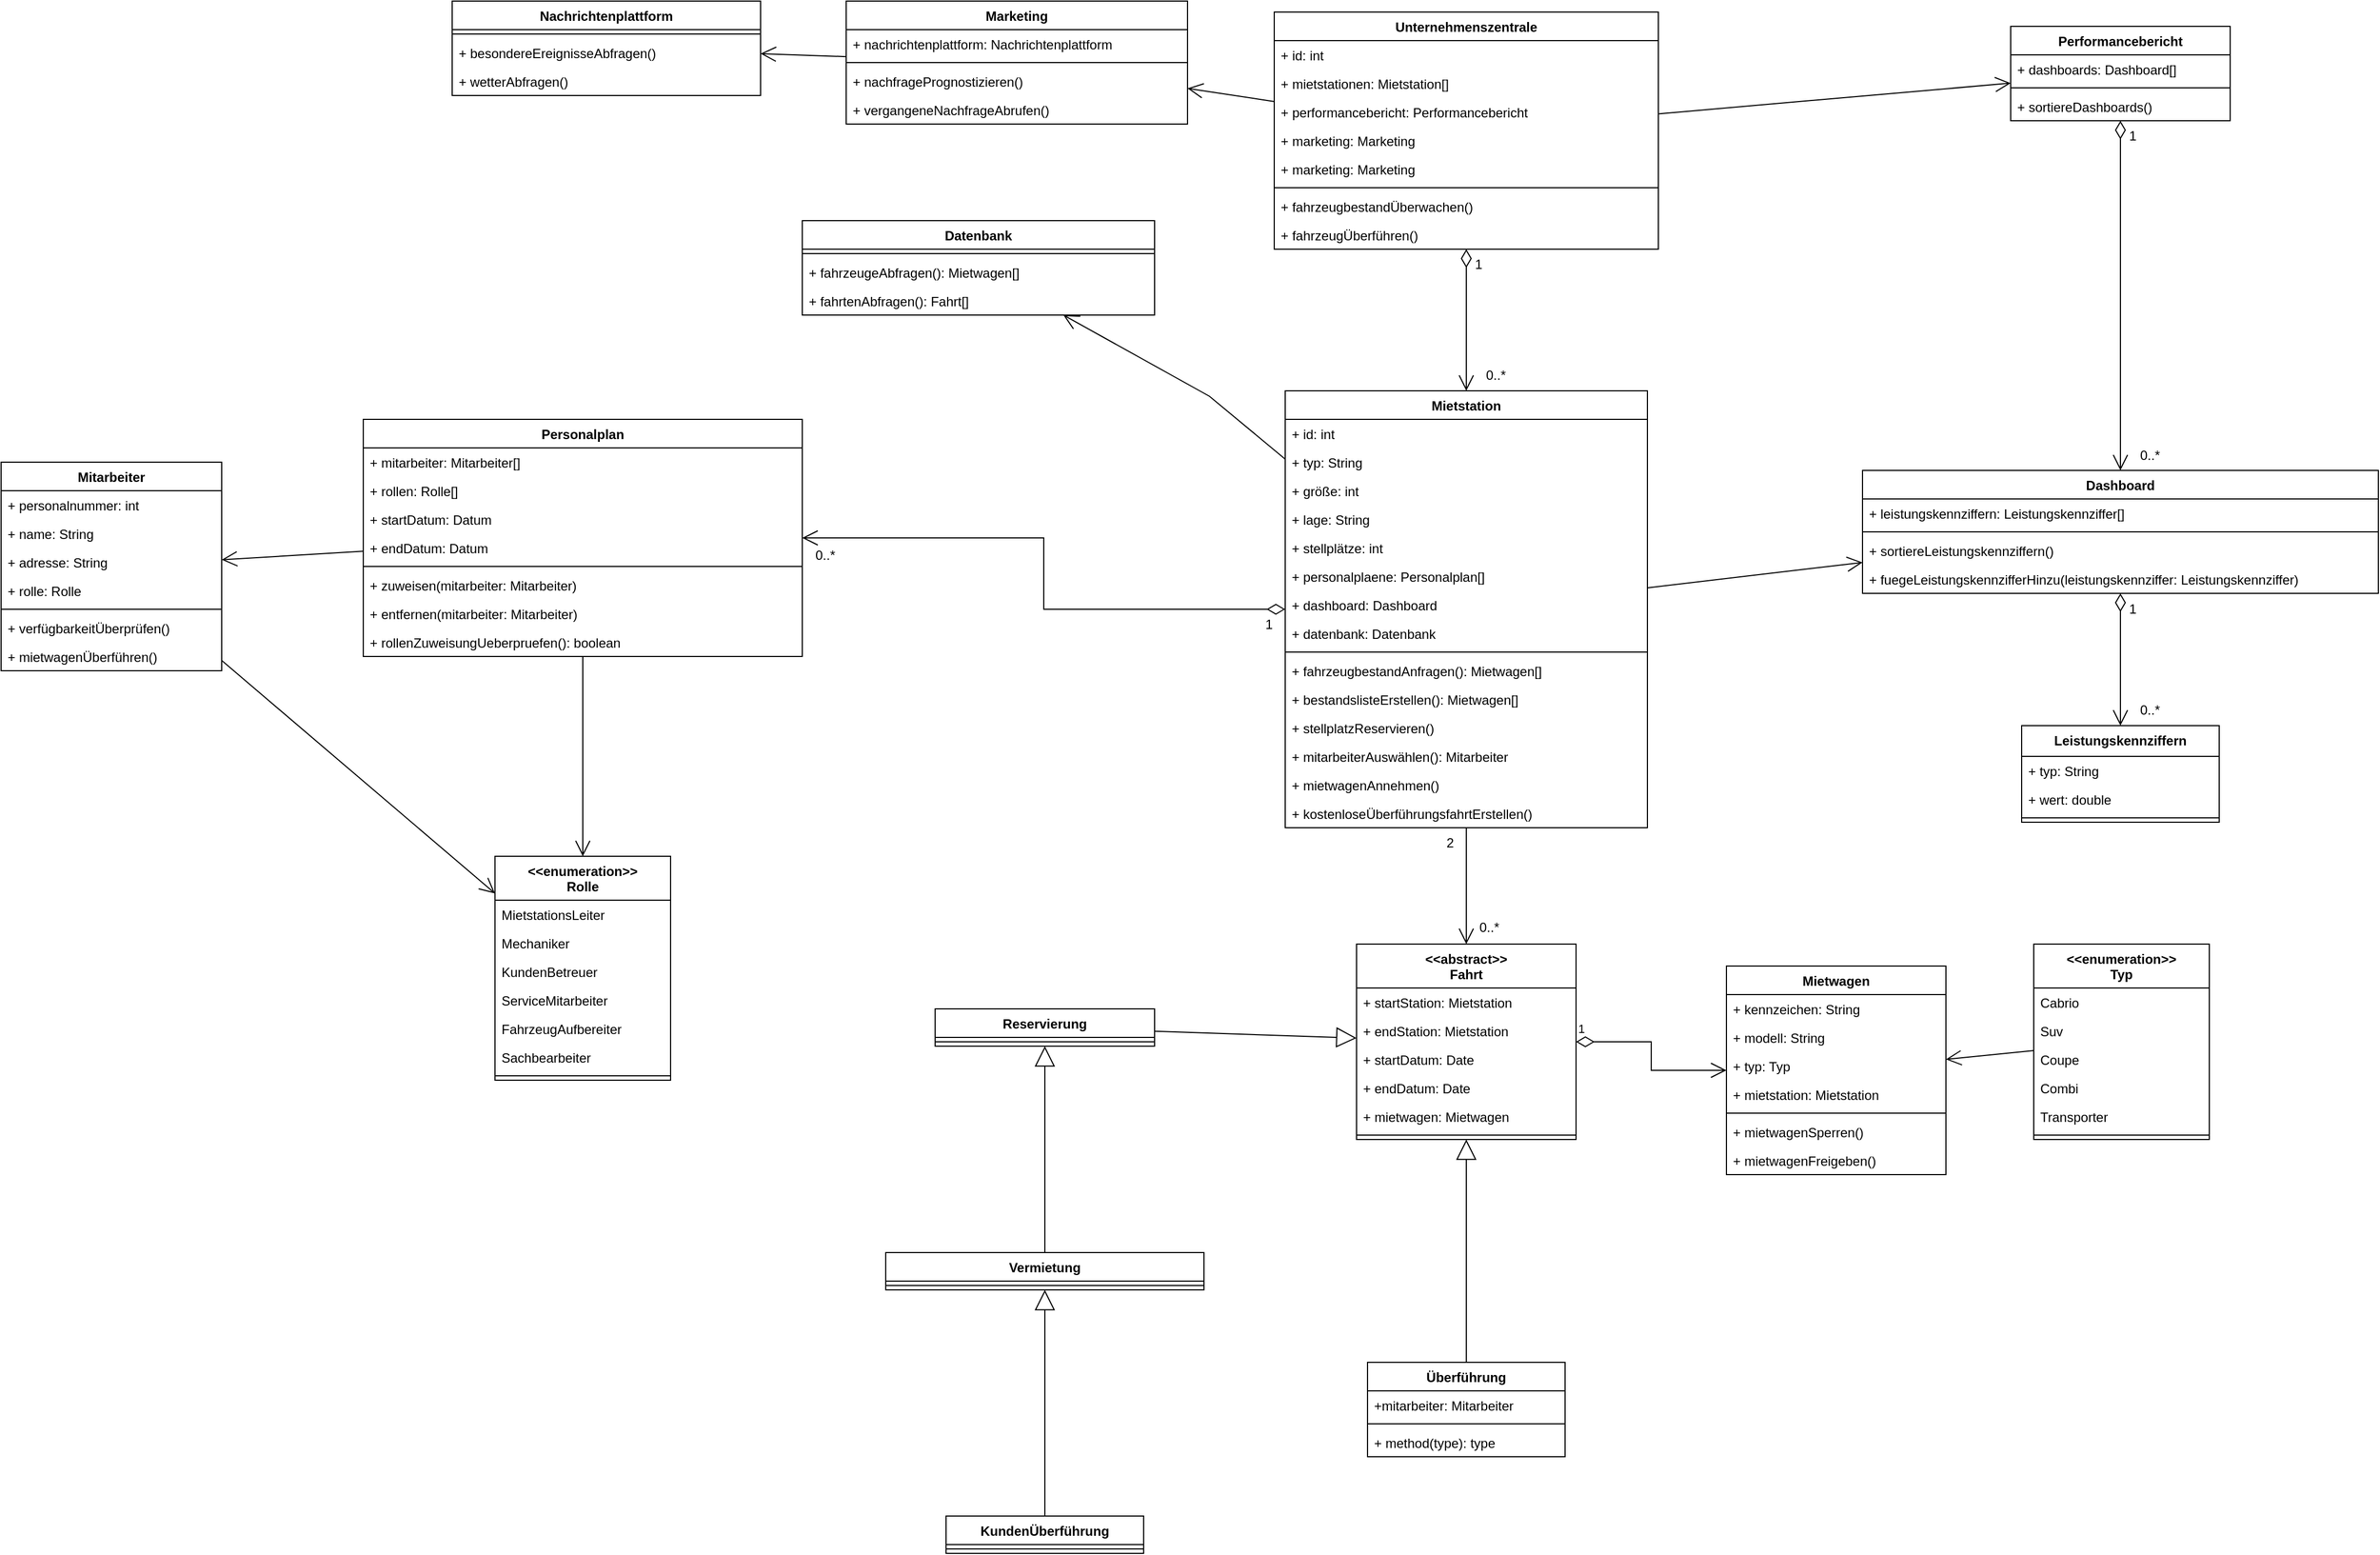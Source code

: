 <mxfile>
    <diagram id="ZMPBVdDReR-dd0KNUXKv" name="Page-1">
        <mxGraphModel dx="5703" dy="1438" grid="1" gridSize="10" guides="1" tooltips="1" connect="1" arrows="1" fold="1" page="1" pageScale="1" pageWidth="1600" pageHeight="900" math="0" shadow="0">
            <root>
                <mxCell id="0"/>
                <mxCell id="1" parent="0"/>
                <mxCell id="JOfPQrPtgQj5ozjjMgrj-1" value="Mietstation" style="swimlane;fontStyle=1;align=center;verticalAlign=top;childLayout=stackLayout;horizontal=1;startSize=26;horizontalStack=0;resizeParent=1;resizeParentMax=0;resizeLast=0;collapsible=1;marginBottom=0;" parent="1" vertex="1">
                    <mxGeometry x="-81" y="395" width="330" height="398" as="geometry"/>
                </mxCell>
                <mxCell id="JOfPQrPtgQj5ozjjMgrj-76" value="+ id: int" style="text;strokeColor=none;fillColor=none;align=left;verticalAlign=top;spacingLeft=4;spacingRight=4;overflow=hidden;rotatable=0;points=[[0,0.5],[1,0.5]];portConstraint=eastwest;" parent="JOfPQrPtgQj5ozjjMgrj-1" vertex="1">
                    <mxGeometry y="26" width="330" height="26" as="geometry"/>
                </mxCell>
                <mxCell id="JOfPQrPtgQj5ozjjMgrj-2" value="+ typ: String" style="text;strokeColor=none;fillColor=none;align=left;verticalAlign=top;spacingLeft=4;spacingRight=4;overflow=hidden;rotatable=0;points=[[0,0.5],[1,0.5]];portConstraint=eastwest;" parent="JOfPQrPtgQj5ozjjMgrj-1" vertex="1">
                    <mxGeometry y="52" width="330" height="26" as="geometry"/>
                </mxCell>
                <mxCell id="JOfPQrPtgQj5ozjjMgrj-73" value="+ größe: int" style="text;strokeColor=none;fillColor=none;align=left;verticalAlign=top;spacingLeft=4;spacingRight=4;overflow=hidden;rotatable=0;points=[[0,0.5],[1,0.5]];portConstraint=eastwest;" parent="JOfPQrPtgQj5ozjjMgrj-1" vertex="1">
                    <mxGeometry y="78" width="330" height="26" as="geometry"/>
                </mxCell>
                <mxCell id="JOfPQrPtgQj5ozjjMgrj-74" value="+ lage: String" style="text;strokeColor=none;fillColor=none;align=left;verticalAlign=top;spacingLeft=4;spacingRight=4;overflow=hidden;rotatable=0;points=[[0,0.5],[1,0.5]];portConstraint=eastwest;" parent="JOfPQrPtgQj5ozjjMgrj-1" vertex="1">
                    <mxGeometry y="104" width="330" height="26" as="geometry"/>
                </mxCell>
                <mxCell id="JOfPQrPtgQj5ozjjMgrj-77" value="+ stellplätze: int" style="text;strokeColor=none;fillColor=none;align=left;verticalAlign=top;spacingLeft=4;spacingRight=4;overflow=hidden;rotatable=0;points=[[0,0.5],[1,0.5]];portConstraint=eastwest;" parent="JOfPQrPtgQj5ozjjMgrj-1" vertex="1">
                    <mxGeometry y="130" width="330" height="26" as="geometry"/>
                </mxCell>
                <mxCell id="keo7LRHrqXR6IUppqkBO-17" value="+ personalplaene: Personalplan[]" style="text;strokeColor=none;fillColor=none;align=left;verticalAlign=top;spacingLeft=4;spacingRight=4;overflow=hidden;rotatable=0;points=[[0,0.5],[1,0.5]];portConstraint=eastwest;fontSize=12;" parent="JOfPQrPtgQj5ozjjMgrj-1" vertex="1">
                    <mxGeometry y="156" width="330" height="26" as="geometry"/>
                </mxCell>
                <mxCell id="keo7LRHrqXR6IUppqkBO-25" value="+ dashboard: Dashboard" style="text;strokeColor=none;fillColor=none;align=left;verticalAlign=top;spacingLeft=4;spacingRight=4;overflow=hidden;rotatable=0;points=[[0,0.5],[1,0.5]];portConstraint=eastwest;fontSize=12;" parent="JOfPQrPtgQj5ozjjMgrj-1" vertex="1">
                    <mxGeometry y="182" width="330" height="26" as="geometry"/>
                </mxCell>
                <mxCell id="MEVId7LGXu_88SaHKJN4-28" value="+ datenbank: Datenbank" style="text;strokeColor=none;fillColor=none;align=left;verticalAlign=top;spacingLeft=4;spacingRight=4;overflow=hidden;rotatable=0;points=[[0,0.5],[1,0.5]];portConstraint=eastwest;fontSize=12;" parent="JOfPQrPtgQj5ozjjMgrj-1" vertex="1">
                    <mxGeometry y="208" width="330" height="26" as="geometry"/>
                </mxCell>
                <mxCell id="JOfPQrPtgQj5ozjjMgrj-3" value="" style="line;strokeWidth=1;fillColor=none;align=left;verticalAlign=middle;spacingTop=-1;spacingLeft=3;spacingRight=3;rotatable=0;labelPosition=right;points=[];portConstraint=eastwest;" parent="JOfPQrPtgQj5ozjjMgrj-1" vertex="1">
                    <mxGeometry y="234" width="330" height="8" as="geometry"/>
                </mxCell>
                <mxCell id="JOfPQrPtgQj5ozjjMgrj-243" value="+ fahrzeugbestandAnfragen(): Mietwagen[]" style="text;strokeColor=none;fillColor=none;align=left;verticalAlign=top;spacingLeft=4;spacingRight=4;overflow=hidden;rotatable=0;points=[[0,0.5],[1,0.5]];portConstraint=eastwest;" parent="JOfPQrPtgQj5ozjjMgrj-1" vertex="1">
                    <mxGeometry y="242" width="330" height="26" as="geometry"/>
                </mxCell>
                <mxCell id="MEVId7LGXu_88SaHKJN4-26" value="+ bestandslisteErstellen(): Mietwagen[]" style="text;strokeColor=none;fillColor=none;align=left;verticalAlign=top;spacingLeft=4;spacingRight=4;overflow=hidden;rotatable=0;points=[[0,0.5],[1,0.5]];portConstraint=eastwest;" parent="JOfPQrPtgQj5ozjjMgrj-1" vertex="1">
                    <mxGeometry y="268" width="330" height="26" as="geometry"/>
                </mxCell>
                <mxCell id="MEVId7LGXu_88SaHKJN4-43" value="+ stellplatzReservieren()" style="text;strokeColor=none;fillColor=none;align=left;verticalAlign=top;spacingLeft=4;spacingRight=4;overflow=hidden;rotatable=0;points=[[0,0.5],[1,0.5]];portConstraint=eastwest;" parent="JOfPQrPtgQj5ozjjMgrj-1" vertex="1">
                    <mxGeometry y="294" width="330" height="26" as="geometry"/>
                </mxCell>
                <mxCell id="MEVId7LGXu_88SaHKJN4-46" value="+ mitarbeiterAuswählen(): Mitarbeiter" style="text;strokeColor=none;fillColor=none;align=left;verticalAlign=top;spacingLeft=4;spacingRight=4;overflow=hidden;rotatable=0;points=[[0,0.5],[1,0.5]];portConstraint=eastwest;" parent="JOfPQrPtgQj5ozjjMgrj-1" vertex="1">
                    <mxGeometry y="320" width="330" height="26" as="geometry"/>
                </mxCell>
                <mxCell id="MEVId7LGXu_88SaHKJN4-49" value="+ mietwagenAnnehmen()" style="text;strokeColor=none;fillColor=none;align=left;verticalAlign=top;spacingLeft=4;spacingRight=4;overflow=hidden;rotatable=0;points=[[0,0.5],[1,0.5]];portConstraint=eastwest;" parent="JOfPQrPtgQj5ozjjMgrj-1" vertex="1">
                    <mxGeometry y="346" width="330" height="26" as="geometry"/>
                </mxCell>
                <mxCell id="MEVId7LGXu_88SaHKJN4-50" value="+ kostenloseÜberführungsfahrtErstellen()" style="text;strokeColor=none;fillColor=none;align=left;verticalAlign=top;spacingLeft=4;spacingRight=4;overflow=hidden;rotatable=0;points=[[0,0.5],[1,0.5]];portConstraint=eastwest;" parent="JOfPQrPtgQj5ozjjMgrj-1" vertex="1">
                    <mxGeometry y="372" width="330" height="26" as="geometry"/>
                </mxCell>
                <mxCell id="JOfPQrPtgQj5ozjjMgrj-5" value="Mietwagen" style="swimlane;fontStyle=1;align=center;verticalAlign=top;childLayout=stackLayout;horizontal=1;startSize=26;horizontalStack=0;resizeParent=1;resizeParentMax=0;resizeLast=0;collapsible=1;marginBottom=0;" parent="1" vertex="1">
                    <mxGeometry x="321" y="919" width="200" height="190" as="geometry"/>
                </mxCell>
                <mxCell id="JOfPQrPtgQj5ozjjMgrj-6" value="+ kennzeichen: String" style="text;strokeColor=none;fillColor=none;align=left;verticalAlign=top;spacingLeft=4;spacingRight=4;overflow=hidden;rotatable=0;points=[[0,0.5],[1,0.5]];portConstraint=eastwest;" parent="JOfPQrPtgQj5ozjjMgrj-5" vertex="1">
                    <mxGeometry y="26" width="200" height="26" as="geometry"/>
                </mxCell>
                <mxCell id="JOfPQrPtgQj5ozjjMgrj-118" value="+ modell: String" style="text;strokeColor=none;fillColor=none;align=left;verticalAlign=top;spacingLeft=4;spacingRight=4;overflow=hidden;rotatable=0;points=[[0,0.5],[1,0.5]];portConstraint=eastwest;" parent="JOfPQrPtgQj5ozjjMgrj-5" vertex="1">
                    <mxGeometry y="52" width="200" height="26" as="geometry"/>
                </mxCell>
                <mxCell id="keo7LRHrqXR6IUppqkBO-39" value="+ typ: Typ" style="text;strokeColor=none;fillColor=none;align=left;verticalAlign=top;spacingLeft=4;spacingRight=4;overflow=hidden;rotatable=0;points=[[0,0.5],[1,0.5]];portConstraint=eastwest;fontSize=12;" parent="JOfPQrPtgQj5ozjjMgrj-5" vertex="1">
                    <mxGeometry y="78" width="200" height="26" as="geometry"/>
                </mxCell>
                <mxCell id="keo7LRHrqXR6IUppqkBO-50" value="+ mietstation: Mietstation" style="text;strokeColor=none;fillColor=none;align=left;verticalAlign=top;spacingLeft=4;spacingRight=4;overflow=hidden;rotatable=0;points=[[0,0.5],[1,0.5]];portConstraint=eastwest;fontSize=12;" parent="JOfPQrPtgQj5ozjjMgrj-5" vertex="1">
                    <mxGeometry y="104" width="200" height="26" as="geometry"/>
                </mxCell>
                <mxCell id="JOfPQrPtgQj5ozjjMgrj-7" value="" style="line;strokeWidth=1;fillColor=none;align=left;verticalAlign=middle;spacingTop=-1;spacingLeft=3;spacingRight=3;rotatable=0;labelPosition=right;points=[];portConstraint=eastwest;" parent="JOfPQrPtgQj5ozjjMgrj-5" vertex="1">
                    <mxGeometry y="130" width="200" height="8" as="geometry"/>
                </mxCell>
                <mxCell id="MEVId7LGXu_88SaHKJN4-44" value="+ mietwagenSperren()" style="text;strokeColor=none;fillColor=none;align=left;verticalAlign=top;spacingLeft=4;spacingRight=4;overflow=hidden;rotatable=0;points=[[0,0.5],[1,0.5]];portConstraint=eastwest;fontSize=12;" parent="JOfPQrPtgQj5ozjjMgrj-5" vertex="1">
                    <mxGeometry y="138" width="200" height="26" as="geometry"/>
                </mxCell>
                <mxCell id="MEVId7LGXu_88SaHKJN4-45" value="+ mietwagenFreigeben()" style="text;strokeColor=none;fillColor=none;align=left;verticalAlign=top;spacingLeft=4;spacingRight=4;overflow=hidden;rotatable=0;points=[[0,0.5],[1,0.5]];portConstraint=eastwest;fontSize=12;" parent="JOfPQrPtgQj5ozjjMgrj-5" vertex="1">
                    <mxGeometry y="164" width="200" height="26" as="geometry"/>
                </mxCell>
                <mxCell id="JOfPQrPtgQj5ozjjMgrj-29" value="Unternehmenszentrale" style="swimlane;fontStyle=1;align=center;verticalAlign=top;childLayout=stackLayout;horizontal=1;startSize=26;horizontalStack=0;resizeParent=1;resizeParentMax=0;resizeLast=0;collapsible=1;marginBottom=0;" parent="1" vertex="1">
                    <mxGeometry x="-91" y="50" width="350" height="216" as="geometry"/>
                </mxCell>
                <mxCell id="JOfPQrPtgQj5ozjjMgrj-75" value="+ id: int" style="text;strokeColor=none;fillColor=none;align=left;verticalAlign=top;spacingLeft=4;spacingRight=4;overflow=hidden;rotatable=0;points=[[0,0.5],[1,0.5]];portConstraint=eastwest;" parent="JOfPQrPtgQj5ozjjMgrj-29" vertex="1">
                    <mxGeometry y="26" width="350" height="26" as="geometry"/>
                </mxCell>
                <mxCell id="keo7LRHrqXR6IUppqkBO-21" value="+ mietstationen: Mietstation[]" style="text;strokeColor=none;fillColor=none;align=left;verticalAlign=top;spacingLeft=4;spacingRight=4;overflow=hidden;rotatable=0;points=[[0,0.5],[1,0.5]];portConstraint=eastwest;fontSize=12;" parent="JOfPQrPtgQj5ozjjMgrj-29" vertex="1">
                    <mxGeometry y="52" width="350" height="26" as="geometry"/>
                </mxCell>
                <mxCell id="JOfPQrPtgQj5ozjjMgrj-183" value="+ performancebericht: Performancebericht" style="text;strokeColor=none;fillColor=none;align=left;verticalAlign=top;spacingLeft=4;spacingRight=4;overflow=hidden;rotatable=0;points=[[0,0.5],[1,0.5]];portConstraint=eastwest;" parent="JOfPQrPtgQj5ozjjMgrj-29" vertex="1">
                    <mxGeometry y="78" width="350" height="26" as="geometry"/>
                </mxCell>
                <mxCell id="MEVId7LGXu_88SaHKJN4-40" value="+ marketing: Marketing" style="text;strokeColor=none;fillColor=none;align=left;verticalAlign=top;spacingLeft=4;spacingRight=4;overflow=hidden;rotatable=0;points=[[0,0.5],[1,0.5]];portConstraint=eastwest;" parent="JOfPQrPtgQj5ozjjMgrj-29" vertex="1">
                    <mxGeometry y="104" width="350" height="26" as="geometry"/>
                </mxCell>
                <mxCell id="MEVId7LGXu_88SaHKJN4-42" value="+ marketing: Marketing" style="text;strokeColor=none;fillColor=none;align=left;verticalAlign=top;spacingLeft=4;spacingRight=4;overflow=hidden;rotatable=0;points=[[0,0.5],[1,0.5]];portConstraint=eastwest;" parent="JOfPQrPtgQj5ozjjMgrj-29" vertex="1">
                    <mxGeometry y="130" width="350" height="26" as="geometry"/>
                </mxCell>
                <mxCell id="JOfPQrPtgQj5ozjjMgrj-31" value="" style="line;strokeWidth=1;fillColor=none;align=left;verticalAlign=middle;spacingTop=-1;spacingLeft=3;spacingRight=3;rotatable=0;labelPosition=right;points=[];portConstraint=eastwest;" parent="JOfPQrPtgQj5ozjjMgrj-29" vertex="1">
                    <mxGeometry y="156" width="350" height="8" as="geometry"/>
                </mxCell>
                <mxCell id="MEVId7LGXu_88SaHKJN4-25" value="+ fahrzeugbestandÜberwachen()" style="text;strokeColor=none;fillColor=none;align=left;verticalAlign=top;spacingLeft=4;spacingRight=4;overflow=hidden;rotatable=0;points=[[0,0.5],[1,0.5]];portConstraint=eastwest;" parent="JOfPQrPtgQj5ozjjMgrj-29" vertex="1">
                    <mxGeometry y="164" width="350" height="26" as="geometry"/>
                </mxCell>
                <mxCell id="MEVId7LGXu_88SaHKJN4-51" value="+ fahrzeugÜberführen()" style="text;strokeColor=none;fillColor=none;align=left;verticalAlign=top;spacingLeft=4;spacingRight=4;overflow=hidden;rotatable=0;points=[[0,0.5],[1,0.5]];portConstraint=eastwest;" parent="JOfPQrPtgQj5ozjjMgrj-29" vertex="1">
                    <mxGeometry y="190" width="350" height="26" as="geometry"/>
                </mxCell>
                <mxCell id="JOfPQrPtgQj5ozjjMgrj-33" value="Performancebericht" style="swimlane;fontStyle=1;align=center;verticalAlign=top;childLayout=stackLayout;horizontal=1;startSize=26;horizontalStack=0;resizeParent=1;resizeParentMax=0;resizeLast=0;collapsible=1;marginBottom=0;" parent="1" vertex="1">
                    <mxGeometry x="580" y="63" width="200" height="86" as="geometry"/>
                </mxCell>
                <mxCell id="JOfPQrPtgQj5ozjjMgrj-34" value="+ dashboards: Dashboard[]" style="text;strokeColor=none;fillColor=none;align=left;verticalAlign=top;spacingLeft=4;spacingRight=4;overflow=hidden;rotatable=0;points=[[0,0.5],[1,0.5]];portConstraint=eastwest;" parent="JOfPQrPtgQj5ozjjMgrj-33" vertex="1">
                    <mxGeometry y="26" width="200" height="26" as="geometry"/>
                </mxCell>
                <mxCell id="JOfPQrPtgQj5ozjjMgrj-35" value="" style="line;strokeWidth=1;fillColor=none;align=left;verticalAlign=middle;spacingTop=-1;spacingLeft=3;spacingRight=3;rotatable=0;labelPosition=right;points=[];portConstraint=eastwest;" parent="JOfPQrPtgQj5ozjjMgrj-33" vertex="1">
                    <mxGeometry y="52" width="200" height="8" as="geometry"/>
                </mxCell>
                <mxCell id="keo7LRHrqXR6IUppqkBO-32" value="+ sortiereDashboards()" style="text;strokeColor=none;fillColor=none;align=left;verticalAlign=top;spacingLeft=4;spacingRight=4;overflow=hidden;rotatable=0;points=[[0,0.5],[1,0.5]];portConstraint=eastwest;fontSize=12;" parent="JOfPQrPtgQj5ozjjMgrj-33" vertex="1">
                    <mxGeometry y="60" width="200" height="26" as="geometry"/>
                </mxCell>
                <mxCell id="JOfPQrPtgQj5ozjjMgrj-37" value="Dashboard" style="swimlane;fontStyle=1;align=center;verticalAlign=top;childLayout=stackLayout;horizontal=1;startSize=26;horizontalStack=0;resizeParent=1;resizeParentMax=0;resizeLast=0;collapsible=1;marginBottom=0;" parent="1" vertex="1">
                    <mxGeometry x="445" y="467.53" width="470" height="112" as="geometry"/>
                </mxCell>
                <mxCell id="keo7LRHrqXR6IUppqkBO-27" value="+ leistungskennziffern: Leistungskennziffer[]" style="text;strokeColor=none;fillColor=none;align=left;verticalAlign=top;spacingLeft=4;spacingRight=4;overflow=hidden;rotatable=0;points=[[0,0.5],[1,0.5]];portConstraint=eastwest;fontSize=12;" parent="JOfPQrPtgQj5ozjjMgrj-37" vertex="1">
                    <mxGeometry y="26" width="470" height="26" as="geometry"/>
                </mxCell>
                <mxCell id="JOfPQrPtgQj5ozjjMgrj-39" value="" style="line;strokeWidth=1;fillColor=none;align=left;verticalAlign=middle;spacingTop=-1;spacingLeft=3;spacingRight=3;rotatable=0;labelPosition=right;points=[];portConstraint=eastwest;" parent="JOfPQrPtgQj5ozjjMgrj-37" vertex="1">
                    <mxGeometry y="52" width="470" height="8" as="geometry"/>
                </mxCell>
                <mxCell id="keo7LRHrqXR6IUppqkBO-33" value="+ sortiereLeistungskennziffern()" style="text;strokeColor=none;fillColor=none;align=left;verticalAlign=top;spacingLeft=4;spacingRight=4;overflow=hidden;rotatable=0;points=[[0,0.5],[1,0.5]];portConstraint=eastwest;fontSize=12;" parent="JOfPQrPtgQj5ozjjMgrj-37" vertex="1">
                    <mxGeometry y="60" width="470" height="26" as="geometry"/>
                </mxCell>
                <mxCell id="keo7LRHrqXR6IUppqkBO-31" value="+ fuegeLeistungskennzifferHinzu(leistungskennziffer: Leistungskennziffer)" style="text;strokeColor=none;fillColor=none;align=left;verticalAlign=top;spacingLeft=4;spacingRight=4;overflow=hidden;rotatable=0;points=[[0,0.5],[1,0.5]];portConstraint=eastwest;fontSize=12;" parent="JOfPQrPtgQj5ozjjMgrj-37" vertex="1">
                    <mxGeometry y="86" width="470" height="26" as="geometry"/>
                </mxCell>
                <mxCell id="JOfPQrPtgQj5ozjjMgrj-41" value="Mitarbeiter" style="swimlane;fontStyle=1;align=center;verticalAlign=top;childLayout=stackLayout;horizontal=1;startSize=26;horizontalStack=0;resizeParent=1;resizeParentMax=0;resizeLast=0;collapsible=1;marginBottom=0;" parent="1" vertex="1">
                    <mxGeometry x="-1251" y="460" width="201" height="190" as="geometry"/>
                </mxCell>
                <mxCell id="JOfPQrPtgQj5ozjjMgrj-206" value="+ personalnummer: int" style="text;strokeColor=none;fillColor=none;align=left;verticalAlign=top;spacingLeft=4;spacingRight=4;overflow=hidden;rotatable=0;points=[[0,0.5],[1,0.5]];portConstraint=eastwest;" parent="JOfPQrPtgQj5ozjjMgrj-41" vertex="1">
                    <mxGeometry y="26" width="201" height="26" as="geometry"/>
                </mxCell>
                <mxCell id="keo7LRHrqXR6IUppqkBO-5" value="+ name: String" style="text;strokeColor=none;fillColor=none;align=left;verticalAlign=top;spacingLeft=4;spacingRight=4;overflow=hidden;rotatable=0;points=[[0,0.5],[1,0.5]];portConstraint=eastwest;fontSize=12;" parent="JOfPQrPtgQj5ozjjMgrj-41" vertex="1">
                    <mxGeometry y="52" width="201" height="26" as="geometry"/>
                </mxCell>
                <mxCell id="keo7LRHrqXR6IUppqkBO-6" value="+ adresse: String" style="text;strokeColor=none;fillColor=none;align=left;verticalAlign=top;spacingLeft=4;spacingRight=4;overflow=hidden;rotatable=0;points=[[0,0.5],[1,0.5]];portConstraint=eastwest;fontSize=12;" parent="JOfPQrPtgQj5ozjjMgrj-41" vertex="1">
                    <mxGeometry y="78" width="201" height="26" as="geometry"/>
                </mxCell>
                <mxCell id="JOfPQrPtgQj5ozjjMgrj-42" value="+ rolle: Rolle" style="text;strokeColor=none;fillColor=none;align=left;verticalAlign=top;spacingLeft=4;spacingRight=4;overflow=hidden;rotatable=0;points=[[0,0.5],[1,0.5]];portConstraint=eastwest;" parent="JOfPQrPtgQj5ozjjMgrj-41" vertex="1">
                    <mxGeometry y="104" width="201" height="26" as="geometry"/>
                </mxCell>
                <mxCell id="JOfPQrPtgQj5ozjjMgrj-43" value="" style="line;strokeWidth=1;fillColor=none;align=left;verticalAlign=middle;spacingTop=-1;spacingLeft=3;spacingRight=3;rotatable=0;labelPosition=right;points=[];portConstraint=eastwest;" parent="JOfPQrPtgQj5ozjjMgrj-41" vertex="1">
                    <mxGeometry y="130" width="201" height="8" as="geometry"/>
                </mxCell>
                <mxCell id="MEVId7LGXu_88SaHKJN4-47" value="+ verfügbarkeitÜberprüfen()" style="text;strokeColor=none;fillColor=none;align=left;verticalAlign=top;spacingLeft=4;spacingRight=4;overflow=hidden;rotatable=0;points=[[0,0.5],[1,0.5]];portConstraint=eastwest;" parent="JOfPQrPtgQj5ozjjMgrj-41" vertex="1">
                    <mxGeometry y="138" width="201" height="26" as="geometry"/>
                </mxCell>
                <mxCell id="MEVId7LGXu_88SaHKJN4-48" value="+ mietwagenÜberführen()" style="text;strokeColor=none;fillColor=none;align=left;verticalAlign=top;spacingLeft=4;spacingRight=4;overflow=hidden;rotatable=0;points=[[0,0.5],[1,0.5]];portConstraint=eastwest;" parent="JOfPQrPtgQj5ozjjMgrj-41" vertex="1">
                    <mxGeometry y="164" width="201" height="26" as="geometry"/>
                </mxCell>
                <mxCell id="JOfPQrPtgQj5ozjjMgrj-45" value="&lt;&lt;enumeration&gt;&gt;&#10;Rolle" style="swimlane;fontStyle=1;align=center;verticalAlign=top;childLayout=stackLayout;horizontal=1;startSize=40;horizontalStack=0;resizeParent=1;resizeParentMax=0;resizeLast=0;collapsible=1;marginBottom=0;" parent="1" vertex="1">
                    <mxGeometry x="-801" y="819" width="160" height="204" as="geometry"/>
                </mxCell>
                <mxCell id="JOfPQrPtgQj5ozjjMgrj-46" value="MietstationsLeiter" style="text;strokeColor=none;fillColor=none;align=left;verticalAlign=top;spacingLeft=4;spacingRight=4;overflow=hidden;rotatable=0;points=[[0,0.5],[1,0.5]];portConstraint=eastwest;" parent="JOfPQrPtgQj5ozjjMgrj-45" vertex="1">
                    <mxGeometry y="40" width="160" height="26" as="geometry"/>
                </mxCell>
                <mxCell id="keo7LRHrqXR6IUppqkBO-7" value="Mechaniker" style="text;strokeColor=none;fillColor=none;align=left;verticalAlign=top;spacingLeft=4;spacingRight=4;overflow=hidden;rotatable=0;points=[[0,0.5],[1,0.5]];portConstraint=eastwest;fontSize=12;" parent="JOfPQrPtgQj5ozjjMgrj-45" vertex="1">
                    <mxGeometry y="66" width="160" height="26" as="geometry"/>
                </mxCell>
                <mxCell id="keo7LRHrqXR6IUppqkBO-8" value="KundenBetreuer" style="text;strokeColor=none;fillColor=none;align=left;verticalAlign=top;spacingLeft=4;spacingRight=4;overflow=hidden;rotatable=0;points=[[0,0.5],[1,0.5]];portConstraint=eastwest;fontSize=12;" parent="JOfPQrPtgQj5ozjjMgrj-45" vertex="1">
                    <mxGeometry y="92" width="160" height="26" as="geometry"/>
                </mxCell>
                <mxCell id="keo7LRHrqXR6IUppqkBO-9" value="ServiceMitarbeiter" style="text;strokeColor=none;fillColor=none;align=left;verticalAlign=top;spacingLeft=4;spacingRight=4;overflow=hidden;rotatable=0;points=[[0,0.5],[1,0.5]];portConstraint=eastwest;fontSize=12;" parent="JOfPQrPtgQj5ozjjMgrj-45" vertex="1">
                    <mxGeometry y="118" width="160" height="26" as="geometry"/>
                </mxCell>
                <mxCell id="2" value="FahrzeugAufbereiter" style="text;strokeColor=none;fillColor=none;align=left;verticalAlign=top;spacingLeft=4;spacingRight=4;overflow=hidden;rotatable=0;points=[[0,0.5],[1,0.5]];portConstraint=eastwest;fontSize=12;" vertex="1" parent="JOfPQrPtgQj5ozjjMgrj-45">
                    <mxGeometry y="144" width="160" height="26" as="geometry"/>
                </mxCell>
                <mxCell id="3" value="Sachbearbeiter" style="text;strokeColor=none;fillColor=none;align=left;verticalAlign=top;spacingLeft=4;spacingRight=4;overflow=hidden;rotatable=0;points=[[0,0.5],[1,0.5]];portConstraint=eastwest;fontSize=12;" vertex="1" parent="JOfPQrPtgQj5ozjjMgrj-45">
                    <mxGeometry y="170" width="160" height="26" as="geometry"/>
                </mxCell>
                <mxCell id="JOfPQrPtgQj5ozjjMgrj-47" value="" style="line;strokeWidth=1;fillColor=none;align=left;verticalAlign=middle;spacingTop=-1;spacingLeft=3;spacingRight=3;rotatable=0;labelPosition=right;points=[];portConstraint=eastwest;" parent="JOfPQrPtgQj5ozjjMgrj-45" vertex="1">
                    <mxGeometry y="196" width="160" height="8" as="geometry"/>
                </mxCell>
                <mxCell id="JOfPQrPtgQj5ozjjMgrj-53" value="Vermietung" style="swimlane;fontStyle=1;align=center;verticalAlign=top;childLayout=stackLayout;horizontal=1;startSize=26;horizontalStack=0;resizeParent=1;resizeParentMax=0;resizeLast=0;collapsible=1;marginBottom=0;" parent="1" vertex="1">
                    <mxGeometry x="-445" y="1180" width="290" height="34" as="geometry"/>
                </mxCell>
                <mxCell id="JOfPQrPtgQj5ozjjMgrj-55" value="" style="line;strokeWidth=1;fillColor=none;align=left;verticalAlign=middle;spacingTop=-1;spacingLeft=3;spacingRight=3;rotatable=0;labelPosition=right;points=[];portConstraint=eastwest;" parent="JOfPQrPtgQj5ozjjMgrj-53" vertex="1">
                    <mxGeometry y="26" width="290" height="8" as="geometry"/>
                </mxCell>
                <mxCell id="JOfPQrPtgQj5ozjjMgrj-125" value="Reservierung" style="swimlane;fontStyle=1;align=center;verticalAlign=top;childLayout=stackLayout;horizontal=1;startSize=26;horizontalStack=0;resizeParent=1;resizeParentMax=0;resizeLast=0;collapsible=1;marginBottom=0;" parent="1" vertex="1">
                    <mxGeometry x="-400" y="958" width="200" height="34" as="geometry"/>
                </mxCell>
                <mxCell id="JOfPQrPtgQj5ozjjMgrj-127" value="" style="line;strokeWidth=1;fillColor=none;align=left;verticalAlign=middle;spacingTop=-1;spacingLeft=3;spacingRight=3;rotatable=0;labelPosition=right;points=[];portConstraint=eastwest;" parent="JOfPQrPtgQj5ozjjMgrj-125" vertex="1">
                    <mxGeometry y="26" width="200" height="8" as="geometry"/>
                </mxCell>
                <mxCell id="JOfPQrPtgQj5ozjjMgrj-156" value="Leistungskennziffern" style="swimlane;fontStyle=1;align=center;verticalAlign=top;childLayout=stackLayout;horizontal=1;startSize=28;horizontalStack=0;resizeParent=1;resizeParentMax=0;resizeLast=0;collapsible=1;marginBottom=0;" parent="1" vertex="1">
                    <mxGeometry x="590" y="700" width="180" height="88" as="geometry"/>
                </mxCell>
                <mxCell id="JOfPQrPtgQj5ozjjMgrj-162" value="+ typ: String" style="text;strokeColor=none;fillColor=none;align=left;verticalAlign=top;spacingLeft=4;spacingRight=4;overflow=hidden;rotatable=0;points=[[0,0.5],[1,0.5]];portConstraint=eastwest;" parent="JOfPQrPtgQj5ozjjMgrj-156" vertex="1">
                    <mxGeometry y="28" width="180" height="26" as="geometry"/>
                </mxCell>
                <mxCell id="JOfPQrPtgQj5ozjjMgrj-176" value="+ wert: double" style="text;strokeColor=none;fillColor=none;align=left;verticalAlign=top;spacingLeft=4;spacingRight=4;overflow=hidden;rotatable=0;points=[[0,0.5],[1,0.5]];portConstraint=eastwest;" parent="JOfPQrPtgQj5ozjjMgrj-156" vertex="1">
                    <mxGeometry y="54" width="180" height="26" as="geometry"/>
                </mxCell>
                <mxCell id="JOfPQrPtgQj5ozjjMgrj-158" value="" style="line;strokeWidth=1;fillColor=none;align=left;verticalAlign=middle;spacingTop=-1;spacingLeft=3;spacingRight=3;rotatable=0;labelPosition=right;points=[];portConstraint=eastwest;" parent="JOfPQrPtgQj5ozjjMgrj-156" vertex="1">
                    <mxGeometry y="80" width="180" height="8" as="geometry"/>
                </mxCell>
                <mxCell id="JOfPQrPtgQj5ozjjMgrj-196" value="Personalplan" style="swimlane;fontStyle=1;align=center;verticalAlign=top;childLayout=stackLayout;horizontal=1;startSize=26;horizontalStack=0;resizeParent=1;resizeParentMax=0;resizeLast=0;collapsible=1;marginBottom=0;" parent="1" vertex="1">
                    <mxGeometry x="-921" y="421" width="400" height="216" as="geometry"/>
                </mxCell>
                <mxCell id="JOfPQrPtgQj5ozjjMgrj-217" value="+ mitarbeiter: Mitarbeiter[]" style="text;strokeColor=none;fillColor=none;align=left;verticalAlign=top;spacingLeft=4;spacingRight=4;overflow=hidden;rotatable=0;points=[[0,0.5],[1,0.5]];portConstraint=eastwest;" parent="JOfPQrPtgQj5ozjjMgrj-196" vertex="1">
                    <mxGeometry y="26" width="400" height="26" as="geometry"/>
                </mxCell>
                <mxCell id="keo7LRHrqXR6IUppqkBO-4" value="+ rollen: Rolle[]" style="text;strokeColor=none;fillColor=none;align=left;verticalAlign=top;spacingLeft=4;spacingRight=4;overflow=hidden;rotatable=0;points=[[0,0.5],[1,0.5]];portConstraint=eastwest;fontSize=12;" parent="JOfPQrPtgQj5ozjjMgrj-196" vertex="1">
                    <mxGeometry y="52" width="400" height="26" as="geometry"/>
                </mxCell>
                <mxCell id="keo7LRHrqXR6IUppqkBO-2" value="+ startDatum: Datum" style="text;strokeColor=none;fillColor=none;align=left;verticalAlign=top;spacingLeft=4;spacingRight=4;overflow=hidden;rotatable=0;points=[[0,0.5],[1,0.5]];portConstraint=eastwest;fontSize=12;" parent="JOfPQrPtgQj5ozjjMgrj-196" vertex="1">
                    <mxGeometry y="78" width="400" height="26" as="geometry"/>
                </mxCell>
                <mxCell id="keo7LRHrqXR6IUppqkBO-3" value="+ endDatum: Datum" style="text;strokeColor=none;fillColor=none;align=left;verticalAlign=top;spacingLeft=4;spacingRight=4;overflow=hidden;rotatable=0;points=[[0,0.5],[1,0.5]];portConstraint=eastwest;fontSize=12;" parent="JOfPQrPtgQj5ozjjMgrj-196" vertex="1">
                    <mxGeometry y="104" width="400" height="26" as="geometry"/>
                </mxCell>
                <mxCell id="JOfPQrPtgQj5ozjjMgrj-198" value="" style="line;strokeWidth=1;fillColor=none;align=left;verticalAlign=middle;spacingTop=-1;spacingLeft=3;spacingRight=3;rotatable=0;labelPosition=right;points=[];portConstraint=eastwest;" parent="JOfPQrPtgQj5ozjjMgrj-196" vertex="1">
                    <mxGeometry y="130" width="400" height="8" as="geometry"/>
                </mxCell>
                <mxCell id="JOfPQrPtgQj5ozjjMgrj-199" value="+ zuweisen(mitarbeiter: Mitarbeiter)" style="text;strokeColor=none;fillColor=none;align=left;verticalAlign=top;spacingLeft=4;spacingRight=4;overflow=hidden;rotatable=0;points=[[0,0.5],[1,0.5]];portConstraint=eastwest;" parent="JOfPQrPtgQj5ozjjMgrj-196" vertex="1">
                    <mxGeometry y="138" width="400" height="26" as="geometry"/>
                </mxCell>
                <mxCell id="JOfPQrPtgQj5ozjjMgrj-219" value="+ entfernen(mitarbeiter: Mitarbeiter)" style="text;strokeColor=none;fillColor=none;align=left;verticalAlign=top;spacingLeft=4;spacingRight=4;overflow=hidden;rotatable=0;points=[[0,0.5],[1,0.5]];portConstraint=eastwest;" parent="JOfPQrPtgQj5ozjjMgrj-196" vertex="1">
                    <mxGeometry y="164" width="400" height="26" as="geometry"/>
                </mxCell>
                <mxCell id="JOfPQrPtgQj5ozjjMgrj-218" value="+ rollenZuweisungUeberpruefen(): boolean" style="text;strokeColor=none;fillColor=none;align=left;verticalAlign=top;spacingLeft=4;spacingRight=4;overflow=hidden;rotatable=0;points=[[0,0.5],[1,0.5]];portConstraint=eastwest;" parent="JOfPQrPtgQj5ozjjMgrj-196" vertex="1">
                    <mxGeometry y="190" width="400" height="26" as="geometry"/>
                </mxCell>
                <mxCell id="JOfPQrPtgQj5ozjjMgrj-239" value="Überführung" style="swimlane;fontStyle=1;align=center;verticalAlign=top;childLayout=stackLayout;horizontal=1;startSize=26;horizontalStack=0;resizeParent=1;resizeParentMax=0;resizeLast=0;collapsible=1;marginBottom=0;" parent="1" vertex="1">
                    <mxGeometry x="-6" y="1280" width="180" height="86" as="geometry"/>
                </mxCell>
                <mxCell id="JOfPQrPtgQj5ozjjMgrj-240" value="+mitarbeiter: Mitarbeiter" style="text;strokeColor=none;fillColor=none;align=left;verticalAlign=top;spacingLeft=4;spacingRight=4;overflow=hidden;rotatable=0;points=[[0,0.5],[1,0.5]];portConstraint=eastwest;" parent="JOfPQrPtgQj5ozjjMgrj-239" vertex="1">
                    <mxGeometry y="26" width="180" height="26" as="geometry"/>
                </mxCell>
                <mxCell id="JOfPQrPtgQj5ozjjMgrj-241" value="" style="line;strokeWidth=1;fillColor=none;align=left;verticalAlign=middle;spacingTop=-1;spacingLeft=3;spacingRight=3;rotatable=0;labelPosition=right;points=[];portConstraint=eastwest;" parent="JOfPQrPtgQj5ozjjMgrj-239" vertex="1">
                    <mxGeometry y="52" width="180" height="8" as="geometry"/>
                </mxCell>
                <mxCell id="JOfPQrPtgQj5ozjjMgrj-242" value="+ method(type): type" style="text;strokeColor=none;fillColor=none;align=left;verticalAlign=top;spacingLeft=4;spacingRight=4;overflow=hidden;rotatable=0;points=[[0,0.5],[1,0.5]];portConstraint=eastwest;" parent="JOfPQrPtgQj5ozjjMgrj-239" vertex="1">
                    <mxGeometry y="60" width="180" height="26" as="geometry"/>
                </mxCell>
                <mxCell id="keo7LRHrqXR6IUppqkBO-13" value="" style="endArrow=open;endFill=1;endSize=12;html=1;rounded=0;fontSize=12;" parent="1" source="JOfPQrPtgQj5ozjjMgrj-41" target="JOfPQrPtgQj5ozjjMgrj-45" edge="1">
                    <mxGeometry width="160" relative="1" as="geometry">
                        <mxPoint x="-561" y="861" as="sourcePoint"/>
                        <mxPoint x="-401" y="861" as="targetPoint"/>
                    </mxGeometry>
                </mxCell>
                <mxCell id="keo7LRHrqXR6IUppqkBO-15" value="" style="endArrow=open;endFill=1;endSize=12;html=1;rounded=0;fontSize=12;" parent="1" source="JOfPQrPtgQj5ozjjMgrj-196" target="JOfPQrPtgQj5ozjjMgrj-41" edge="1">
                    <mxGeometry width="160" relative="1" as="geometry">
                        <mxPoint x="-821" y="801" as="sourcePoint"/>
                        <mxPoint x="-661" y="801" as="targetPoint"/>
                    </mxGeometry>
                </mxCell>
                <mxCell id="keo7LRHrqXR6IUppqkBO-16" value="" style="endArrow=open;endFill=1;endSize=12;html=1;rounded=0;fontSize=12;" parent="1" source="JOfPQrPtgQj5ozjjMgrj-196" target="JOfPQrPtgQj5ozjjMgrj-45" edge="1">
                    <mxGeometry width="160" relative="1" as="geometry">
                        <mxPoint x="-331" y="581" as="sourcePoint"/>
                        <mxPoint x="-171" y="581" as="targetPoint"/>
                    </mxGeometry>
                </mxCell>
                <mxCell id="keo7LRHrqXR6IUppqkBO-18" value="" style="endArrow=open;html=1;endSize=12;startArrow=diamondThin;startSize=14;startFill=0;edgeStyle=orthogonalEdgeStyle;rounded=0;fontSize=12;" parent="1" source="JOfPQrPtgQj5ozjjMgrj-1" target="JOfPQrPtgQj5ozjjMgrj-196" edge="1">
                    <mxGeometry relative="1" as="geometry">
                        <mxPoint x="-241" y="651" as="sourcePoint"/>
                        <mxPoint x="-361" y="711" as="targetPoint"/>
                    </mxGeometry>
                </mxCell>
                <mxCell id="keo7LRHrqXR6IUppqkBO-19" value="1" style="edgeLabel;resizable=0;html=1;align=left;verticalAlign=top;fontSize=12;" parent="keo7LRHrqXR6IUppqkBO-18" connectable="0" vertex="1">
                    <mxGeometry x="-1" relative="1" as="geometry">
                        <mxPoint x="-20" as="offset"/>
                    </mxGeometry>
                </mxCell>
                <mxCell id="keo7LRHrqXR6IUppqkBO-20" value="0..*" style="edgeLabel;resizable=0;html=1;align=right;verticalAlign=top;fontSize=12;" parent="keo7LRHrqXR6IUppqkBO-18" connectable="0" vertex="1">
                    <mxGeometry x="1" relative="1" as="geometry">
                        <mxPoint x="30" y="2" as="offset"/>
                    </mxGeometry>
                </mxCell>
                <mxCell id="keo7LRHrqXR6IUppqkBO-22" value="" style="endArrow=open;html=1;endSize=12;startArrow=diamondThin;startSize=14;startFill=0;edgeStyle=orthogonalEdgeStyle;rounded=0;fontSize=12;" parent="1" source="JOfPQrPtgQj5ozjjMgrj-29" target="JOfPQrPtgQj5ozjjMgrj-1" edge="1">
                    <mxGeometry relative="1" as="geometry">
                        <mxPoint x="-150" y="370" as="sourcePoint"/>
                        <mxPoint x="10" y="370" as="targetPoint"/>
                    </mxGeometry>
                </mxCell>
                <mxCell id="keo7LRHrqXR6IUppqkBO-23" value="1" style="edgeLabel;resizable=0;html=1;align=left;verticalAlign=top;fontSize=12;" parent="keo7LRHrqXR6IUppqkBO-22" connectable="0" vertex="1">
                    <mxGeometry x="-1" relative="1" as="geometry">
                        <mxPoint x="6" as="offset"/>
                    </mxGeometry>
                </mxCell>
                <mxCell id="keo7LRHrqXR6IUppqkBO-24" value="0..*" style="edgeLabel;resizable=0;html=1;align=right;verticalAlign=top;fontSize=12;" parent="keo7LRHrqXR6IUppqkBO-22" connectable="0" vertex="1">
                    <mxGeometry x="1" relative="1" as="geometry">
                        <mxPoint x="36" y="-28" as="offset"/>
                    </mxGeometry>
                </mxCell>
                <mxCell id="keo7LRHrqXR6IUppqkBO-28" value="" style="endArrow=open;html=1;endSize=12;startArrow=diamondThin;startSize=14;startFill=0;edgeStyle=orthogonalEdgeStyle;rounded=0;fontSize=12;" parent="1" source="JOfPQrPtgQj5ozjjMgrj-37" target="JOfPQrPtgQj5ozjjMgrj-156" edge="1">
                    <mxGeometry relative="1" as="geometry">
                        <mxPoint x="179" y="365.53" as="sourcePoint"/>
                        <mxPoint x="179" y="572.53" as="targetPoint"/>
                    </mxGeometry>
                </mxCell>
                <mxCell id="keo7LRHrqXR6IUppqkBO-29" value="1" style="edgeLabel;resizable=0;html=1;align=left;verticalAlign=top;fontSize=12;" parent="keo7LRHrqXR6IUppqkBO-28" connectable="0" vertex="1">
                    <mxGeometry x="-1" relative="1" as="geometry">
                        <mxPoint x="6" as="offset"/>
                    </mxGeometry>
                </mxCell>
                <mxCell id="keo7LRHrqXR6IUppqkBO-30" value="0..*" style="edgeLabel;resizable=0;html=1;align=right;verticalAlign=top;fontSize=12;" parent="keo7LRHrqXR6IUppqkBO-28" connectable="0" vertex="1">
                    <mxGeometry x="1" relative="1" as="geometry">
                        <mxPoint x="36" y="-28" as="offset"/>
                    </mxGeometry>
                </mxCell>
                <mxCell id="keo7LRHrqXR6IUppqkBO-34" value="" style="endArrow=open;html=1;endSize=12;startArrow=diamondThin;startSize=14;startFill=0;edgeStyle=orthogonalEdgeStyle;rounded=0;fontSize=12;" parent="1" source="JOfPQrPtgQj5ozjjMgrj-33" target="JOfPQrPtgQj5ozjjMgrj-37" edge="1">
                    <mxGeometry relative="1" as="geometry">
                        <mxPoint x="690" y="432" as="sourcePoint"/>
                        <mxPoint x="690" y="490" as="targetPoint"/>
                    </mxGeometry>
                </mxCell>
                <mxCell id="keo7LRHrqXR6IUppqkBO-35" value="1" style="edgeLabel;resizable=0;html=1;align=left;verticalAlign=top;fontSize=12;" parent="keo7LRHrqXR6IUppqkBO-34" connectable="0" vertex="1">
                    <mxGeometry x="-1" relative="1" as="geometry">
                        <mxPoint x="6" as="offset"/>
                    </mxGeometry>
                </mxCell>
                <mxCell id="keo7LRHrqXR6IUppqkBO-36" value="0..*" style="edgeLabel;resizable=0;html=1;align=right;verticalAlign=top;fontSize=12;" parent="keo7LRHrqXR6IUppqkBO-34" connectable="0" vertex="1">
                    <mxGeometry x="1" relative="1" as="geometry">
                        <mxPoint x="36" y="-28" as="offset"/>
                    </mxGeometry>
                </mxCell>
                <mxCell id="keo7LRHrqXR6IUppqkBO-37" value="" style="endArrow=open;endFill=1;endSize=12;html=1;rounded=0;fontSize=12;" parent="1" source="JOfPQrPtgQj5ozjjMgrj-1" target="JOfPQrPtgQj5ozjjMgrj-37" edge="1">
                    <mxGeometry width="160" relative="1" as="geometry">
                        <mxPoint x="110" y="460" as="sourcePoint"/>
                        <mxPoint x="270" y="460" as="targetPoint"/>
                    </mxGeometry>
                </mxCell>
                <mxCell id="keo7LRHrqXR6IUppqkBO-38" value="" style="endArrow=open;endFill=1;endSize=12;html=1;rounded=0;fontSize=12;" parent="1" source="JOfPQrPtgQj5ozjjMgrj-29" target="JOfPQrPtgQj5ozjjMgrj-33" edge="1">
                    <mxGeometry width="160" relative="1" as="geometry">
                        <mxPoint x="110" y="460" as="sourcePoint"/>
                        <mxPoint x="270" y="460" as="targetPoint"/>
                    </mxGeometry>
                </mxCell>
                <mxCell id="keo7LRHrqXR6IUppqkBO-41" value="&lt;&lt;enumeration&gt;&gt;&#10;Typ" style="swimlane;fontStyle=1;align=center;verticalAlign=top;childLayout=stackLayout;horizontal=1;startSize=40;horizontalStack=0;resizeParent=1;resizeParentMax=0;resizeLast=0;collapsible=1;marginBottom=0;" parent="1" vertex="1">
                    <mxGeometry x="601" y="899" width="160" height="178" as="geometry"/>
                </mxCell>
                <mxCell id="keo7LRHrqXR6IUppqkBO-42" value="Cabrio" style="text;strokeColor=none;fillColor=none;align=left;verticalAlign=top;spacingLeft=4;spacingRight=4;overflow=hidden;rotatable=0;points=[[0,0.5],[1,0.5]];portConstraint=eastwest;" parent="keo7LRHrqXR6IUppqkBO-41" vertex="1">
                    <mxGeometry y="40" width="160" height="26" as="geometry"/>
                </mxCell>
                <mxCell id="keo7LRHrqXR6IUppqkBO-43" value="Suv" style="text;strokeColor=none;fillColor=none;align=left;verticalAlign=top;spacingLeft=4;spacingRight=4;overflow=hidden;rotatable=0;points=[[0,0.5],[1,0.5]];portConstraint=eastwest;fontSize=12;" parent="keo7LRHrqXR6IUppqkBO-41" vertex="1">
                    <mxGeometry y="66" width="160" height="26" as="geometry"/>
                </mxCell>
                <mxCell id="keo7LRHrqXR6IUppqkBO-44" value="Coupe" style="text;strokeColor=none;fillColor=none;align=left;verticalAlign=top;spacingLeft=4;spacingRight=4;overflow=hidden;rotatable=0;points=[[0,0.5],[1,0.5]];portConstraint=eastwest;fontSize=12;" parent="keo7LRHrqXR6IUppqkBO-41" vertex="1">
                    <mxGeometry y="92" width="160" height="26" as="geometry"/>
                </mxCell>
                <mxCell id="keo7LRHrqXR6IUppqkBO-45" value="Combi" style="text;strokeColor=none;fillColor=none;align=left;verticalAlign=top;spacingLeft=4;spacingRight=4;overflow=hidden;rotatable=0;points=[[0,0.5],[1,0.5]];portConstraint=eastwest;fontSize=12;" parent="keo7LRHrqXR6IUppqkBO-41" vertex="1">
                    <mxGeometry y="118" width="160" height="26" as="geometry"/>
                </mxCell>
                <mxCell id="keo7LRHrqXR6IUppqkBO-48" value="Transporter" style="text;strokeColor=none;fillColor=none;align=left;verticalAlign=top;spacingLeft=4;spacingRight=4;overflow=hidden;rotatable=0;points=[[0,0.5],[1,0.5]];portConstraint=eastwest;fontSize=12;" parent="keo7LRHrqXR6IUppqkBO-41" vertex="1">
                    <mxGeometry y="144" width="160" height="26" as="geometry"/>
                </mxCell>
                <mxCell id="keo7LRHrqXR6IUppqkBO-46" value="" style="line;strokeWidth=1;fillColor=none;align=left;verticalAlign=middle;spacingTop=-1;spacingLeft=3;spacingRight=3;rotatable=0;labelPosition=right;points=[];portConstraint=eastwest;" parent="keo7LRHrqXR6IUppqkBO-41" vertex="1">
                    <mxGeometry y="170" width="160" height="8" as="geometry"/>
                </mxCell>
                <mxCell id="keo7LRHrqXR6IUppqkBO-49" value="" style="endArrow=open;endFill=1;endSize=12;html=1;rounded=0;fontSize=12;" parent="1" source="keo7LRHrqXR6IUppqkBO-41" target="JOfPQrPtgQj5ozjjMgrj-5" edge="1">
                    <mxGeometry width="160" relative="1" as="geometry">
                        <mxPoint x="240" y="750" as="sourcePoint"/>
                        <mxPoint x="400" y="750" as="targetPoint"/>
                    </mxGeometry>
                </mxCell>
                <mxCell id="keo7LRHrqXR6IUppqkBO-51" value="&lt;&lt;abstract&gt;&gt;&#10;Fahrt&#10;" style="swimlane;fontStyle=1;align=center;verticalAlign=top;childLayout=stackLayout;horizontal=1;startSize=40;horizontalStack=0;resizeParent=1;resizeParentMax=0;resizeLast=0;collapsible=1;marginBottom=0;fontSize=12;" parent="1" vertex="1">
                    <mxGeometry x="-16" y="899" width="200" height="178" as="geometry"/>
                </mxCell>
                <mxCell id="JOfPQrPtgQj5ozjjMgrj-91" value="+ startStation: Mietstation" style="text;strokeColor=none;fillColor=none;align=left;verticalAlign=top;spacingLeft=4;spacingRight=4;overflow=hidden;rotatable=0;points=[[0,0.5],[1,0.5]];portConstraint=eastwest;" parent="keo7LRHrqXR6IUppqkBO-51" vertex="1">
                    <mxGeometry y="40" width="200" height="26" as="geometry"/>
                </mxCell>
                <mxCell id="JOfPQrPtgQj5ozjjMgrj-100" value="+ endStation: Mietstation" style="text;strokeColor=none;fillColor=none;align=left;verticalAlign=top;spacingLeft=4;spacingRight=4;overflow=hidden;rotatable=0;points=[[0,0.5],[1,0.5]];portConstraint=eastwest;" parent="keo7LRHrqXR6IUppqkBO-51" vertex="1">
                    <mxGeometry y="66" width="200" height="26" as="geometry"/>
                </mxCell>
                <mxCell id="JOfPQrPtgQj5ozjjMgrj-94" value="+ startDatum: Date" style="text;strokeColor=none;fillColor=none;align=left;verticalAlign=top;spacingLeft=4;spacingRight=4;overflow=hidden;rotatable=0;points=[[0,0.5],[1,0.5]];portConstraint=eastwest;" parent="keo7LRHrqXR6IUppqkBO-51" vertex="1">
                    <mxGeometry y="92" width="200" height="26" as="geometry"/>
                </mxCell>
                <mxCell id="JOfPQrPtgQj5ozjjMgrj-95" value="+ endDatum: Date" style="text;strokeColor=none;fillColor=none;align=left;verticalAlign=top;spacingLeft=4;spacingRight=4;overflow=hidden;rotatable=0;points=[[0,0.5],[1,0.5]];portConstraint=eastwest;" parent="keo7LRHrqXR6IUppqkBO-51" vertex="1">
                    <mxGeometry y="118" width="200" height="26" as="geometry"/>
                </mxCell>
                <mxCell id="JOfPQrPtgQj5ozjjMgrj-92" value="+ mietwagen: Mietwagen" style="text;strokeColor=none;fillColor=none;align=left;verticalAlign=top;spacingLeft=4;spacingRight=4;overflow=hidden;rotatable=0;points=[[0,0.5],[1,0.5]];portConstraint=eastwest;" parent="keo7LRHrqXR6IUppqkBO-51" vertex="1">
                    <mxGeometry y="144" width="200" height="26" as="geometry"/>
                </mxCell>
                <mxCell id="keo7LRHrqXR6IUppqkBO-53" value="" style="line;strokeWidth=1;fillColor=none;align=left;verticalAlign=middle;spacingTop=-1;spacingLeft=3;spacingRight=3;rotatable=0;labelPosition=right;points=[];portConstraint=eastwest;fontSize=12;" parent="keo7LRHrqXR6IUppqkBO-51" vertex="1">
                    <mxGeometry y="170" width="200" height="8" as="geometry"/>
                </mxCell>
                <mxCell id="MEVId7LGXu_88SaHKJN4-2" value="KundenÜberführung" style="swimlane;fontStyle=1;align=center;verticalAlign=top;childLayout=stackLayout;horizontal=1;startSize=26;horizontalStack=0;resizeParent=1;resizeParentMax=0;resizeLast=0;collapsible=1;marginBottom=0;" parent="1" vertex="1">
                    <mxGeometry x="-390" y="1420" width="180" height="34" as="geometry"/>
                </mxCell>
                <mxCell id="MEVId7LGXu_88SaHKJN4-4" value="" style="line;strokeWidth=1;fillColor=none;align=left;verticalAlign=middle;spacingTop=-1;spacingLeft=3;spacingRight=3;rotatable=0;labelPosition=right;points=[];portConstraint=eastwest;" parent="MEVId7LGXu_88SaHKJN4-2" vertex="1">
                    <mxGeometry y="26" width="180" height="8" as="geometry"/>
                </mxCell>
                <mxCell id="MEVId7LGXu_88SaHKJN4-7" value="" style="endArrow=block;endSize=16;endFill=0;html=1;rounded=0;" parent="1" source="JOfPQrPtgQj5ozjjMgrj-53" target="JOfPQrPtgQj5ozjjMgrj-125" edge="1">
                    <mxGeometry width="160" relative="1" as="geometry">
                        <mxPoint x="-490" y="1157" as="sourcePoint"/>
                        <mxPoint x="-330" y="1157" as="targetPoint"/>
                    </mxGeometry>
                </mxCell>
                <mxCell id="MEVId7LGXu_88SaHKJN4-8" value="" style="endArrow=block;endSize=16;endFill=0;html=1;rounded=0;" parent="1" source="JOfPQrPtgQj5ozjjMgrj-239" target="keo7LRHrqXR6IUppqkBO-51" edge="1">
                    <mxGeometry width="160" relative="1" as="geometry">
                        <mxPoint x="-192.909" y="1187" as="sourcePoint"/>
                        <mxPoint x="-20" y="1067.254" as="targetPoint"/>
                    </mxGeometry>
                </mxCell>
                <mxCell id="MEVId7LGXu_88SaHKJN4-9" value="" style="endArrow=block;endSize=16;endFill=0;html=1;rounded=0;" parent="1" source="JOfPQrPtgQj5ozjjMgrj-125" target="keo7LRHrqXR6IUppqkBO-51" edge="1">
                    <mxGeometry width="160" relative="1" as="geometry">
                        <mxPoint x="91.336" y="1181" as="sourcePoint"/>
                        <mxPoint x="85.513" y="1087.0" as="targetPoint"/>
                    </mxGeometry>
                </mxCell>
                <mxCell id="MEVId7LGXu_88SaHKJN4-10" value="" style="endArrow=block;endSize=16;endFill=0;html=1;rounded=0;" parent="1" source="MEVId7LGXu_88SaHKJN4-2" target="JOfPQrPtgQj5ozjjMgrj-53" edge="1">
                    <mxGeometry width="160" relative="1" as="geometry">
                        <mxPoint x="80" y="1227" as="sourcePoint"/>
                        <mxPoint x="80" y="1087.0" as="targetPoint"/>
                    </mxGeometry>
                </mxCell>
                <mxCell id="MEVId7LGXu_88SaHKJN4-11" value="" style="endArrow=open;html=1;endSize=12;startArrow=none;startSize=14;startFill=0;edgeStyle=orthogonalEdgeStyle;rounded=0;fontSize=12;" parent="1" source="JOfPQrPtgQj5ozjjMgrj-1" target="keo7LRHrqXR6IUppqkBO-51" edge="1">
                    <mxGeometry relative="1" as="geometry">
                        <mxPoint x="-71.0" y="539.0" as="sourcePoint"/>
                        <mxPoint x="-511.0" y="539.0" as="targetPoint"/>
                    </mxGeometry>
                </mxCell>
                <mxCell id="MEVId7LGXu_88SaHKJN4-12" value="2" style="edgeLabel;resizable=0;html=1;align=left;verticalAlign=top;fontSize=12;" parent="MEVId7LGXu_88SaHKJN4-11" connectable="0" vertex="1">
                    <mxGeometry x="-1" relative="1" as="geometry">
                        <mxPoint x="-20" as="offset"/>
                    </mxGeometry>
                </mxCell>
                <mxCell id="MEVId7LGXu_88SaHKJN4-13" value="0..*" style="edgeLabel;resizable=0;html=1;align=right;verticalAlign=top;fontSize=12;" parent="MEVId7LGXu_88SaHKJN4-11" connectable="0" vertex="1">
                    <mxGeometry x="1" relative="1" as="geometry">
                        <mxPoint x="30" y="-29" as="offset"/>
                    </mxGeometry>
                </mxCell>
                <mxCell id="MEVId7LGXu_88SaHKJN4-14" value="1" style="endArrow=open;html=1;endSize=12;startArrow=diamondThin;startSize=14;startFill=0;edgeStyle=orthogonalEdgeStyle;align=left;verticalAlign=bottom;rounded=0;" parent="1" source="keo7LRHrqXR6IUppqkBO-51" target="JOfPQrPtgQj5ozjjMgrj-5" edge="1">
                    <mxGeometry x="-1" y="3" relative="1" as="geometry">
                        <mxPoint x="-210" y="970" as="sourcePoint"/>
                        <mxPoint x="-50" y="970" as="targetPoint"/>
                    </mxGeometry>
                </mxCell>
                <mxCell id="MEVId7LGXu_88SaHKJN4-16" value="Marketing" style="swimlane;fontStyle=1;align=center;verticalAlign=top;childLayout=stackLayout;horizontal=1;startSize=26;horizontalStack=0;resizeParent=1;resizeParentMax=0;resizeLast=0;collapsible=1;marginBottom=0;" parent="1" vertex="1">
                    <mxGeometry x="-481" y="40" width="311" height="112" as="geometry"/>
                </mxCell>
                <mxCell id="MEVId7LGXu_88SaHKJN4-41" value="+ nachrichtenplattform: Nachrichtenplattform" style="text;strokeColor=none;fillColor=none;align=left;verticalAlign=top;spacingLeft=4;spacingRight=4;overflow=hidden;rotatable=0;points=[[0,0.5],[1,0.5]];portConstraint=eastwest;" parent="MEVId7LGXu_88SaHKJN4-16" vertex="1">
                    <mxGeometry y="26" width="311" height="26" as="geometry"/>
                </mxCell>
                <mxCell id="MEVId7LGXu_88SaHKJN4-18" value="" style="line;strokeWidth=1;fillColor=none;align=left;verticalAlign=middle;spacingTop=-1;spacingLeft=3;spacingRight=3;rotatable=0;labelPosition=right;points=[];portConstraint=eastwest;" parent="MEVId7LGXu_88SaHKJN4-16" vertex="1">
                    <mxGeometry y="52" width="311" height="8" as="geometry"/>
                </mxCell>
                <mxCell id="MEVId7LGXu_88SaHKJN4-27" value="+ nachfragePrognostizieren()" style="text;strokeColor=none;fillColor=none;align=left;verticalAlign=top;spacingLeft=4;spacingRight=4;overflow=hidden;rotatable=0;points=[[0,0.5],[1,0.5]];portConstraint=eastwest;" parent="MEVId7LGXu_88SaHKJN4-16" vertex="1">
                    <mxGeometry y="60" width="311" height="26" as="geometry"/>
                </mxCell>
                <mxCell id="MEVId7LGXu_88SaHKJN4-39" value="+ vergangeneNachfrageAbrufen()" style="text;strokeColor=none;fillColor=none;align=left;verticalAlign=top;spacingLeft=4;spacingRight=4;overflow=hidden;rotatable=0;points=[[0,0.5],[1,0.5]];portConstraint=eastwest;" parent="MEVId7LGXu_88SaHKJN4-16" vertex="1">
                    <mxGeometry y="86" width="311" height="26" as="geometry"/>
                </mxCell>
                <mxCell id="MEVId7LGXu_88SaHKJN4-20" value="Datenbank" style="swimlane;fontStyle=1;align=center;verticalAlign=top;childLayout=stackLayout;horizontal=1;startSize=26;horizontalStack=0;resizeParent=1;resizeParentMax=0;resizeLast=0;collapsible=1;marginBottom=0;" parent="1" vertex="1">
                    <mxGeometry x="-521" y="240" width="321" height="86" as="geometry"/>
                </mxCell>
                <mxCell id="MEVId7LGXu_88SaHKJN4-22" value="" style="line;strokeWidth=1;fillColor=none;align=left;verticalAlign=middle;spacingTop=-1;spacingLeft=3;spacingRight=3;rotatable=0;labelPosition=right;points=[];portConstraint=eastwest;" parent="MEVId7LGXu_88SaHKJN4-20" vertex="1">
                    <mxGeometry y="26" width="321" height="8" as="geometry"/>
                </mxCell>
                <mxCell id="MEVId7LGXu_88SaHKJN4-23" value="+ fahrzeugeAbfragen(): Mietwagen[]" style="text;strokeColor=none;fillColor=none;align=left;verticalAlign=top;spacingLeft=4;spacingRight=4;overflow=hidden;rotatable=0;points=[[0,0.5],[1,0.5]];portConstraint=eastwest;" parent="MEVId7LGXu_88SaHKJN4-20" vertex="1">
                    <mxGeometry y="34" width="321" height="26" as="geometry"/>
                </mxCell>
                <mxCell id="MEVId7LGXu_88SaHKJN4-24" value="+ fahrtenAbfragen(): Fahrt[]" style="text;strokeColor=none;fillColor=none;align=left;verticalAlign=top;spacingLeft=4;spacingRight=4;overflow=hidden;rotatable=0;points=[[0,0.5],[1,0.5]];portConstraint=eastwest;" parent="MEVId7LGXu_88SaHKJN4-20" vertex="1">
                    <mxGeometry y="60" width="321" height="26" as="geometry"/>
                </mxCell>
                <mxCell id="MEVId7LGXu_88SaHKJN4-29" value="" style="endArrow=open;endFill=1;endSize=12;html=1;rounded=0;fontSize=12;" parent="1" source="JOfPQrPtgQj5ozjjMgrj-1" target="MEVId7LGXu_88SaHKJN4-20" edge="1">
                    <mxGeometry width="160" relative="1" as="geometry">
                        <mxPoint x="-130" y="440" as="sourcePoint"/>
                        <mxPoint x="-1061" y="539" as="targetPoint"/>
                        <Array as="points">
                            <mxPoint x="-150" y="400"/>
                        </Array>
                    </mxGeometry>
                </mxCell>
                <mxCell id="MEVId7LGXu_88SaHKJN4-33" value="Nachrichtenplattform" style="swimlane;fontStyle=1;align=center;verticalAlign=top;childLayout=stackLayout;horizontal=1;startSize=26;horizontalStack=0;resizeParent=1;resizeParentMax=0;resizeLast=0;collapsible=1;marginBottom=0;" parent="1" vertex="1">
                    <mxGeometry x="-840" y="40" width="281" height="86" as="geometry"/>
                </mxCell>
                <mxCell id="MEVId7LGXu_88SaHKJN4-34" value="" style="line;strokeWidth=1;fillColor=none;align=left;verticalAlign=middle;spacingTop=-1;spacingLeft=3;spacingRight=3;rotatable=0;labelPosition=right;points=[];portConstraint=eastwest;" parent="MEVId7LGXu_88SaHKJN4-33" vertex="1">
                    <mxGeometry y="26" width="281" height="8" as="geometry"/>
                </mxCell>
                <mxCell id="MEVId7LGXu_88SaHKJN4-35" value="+ besondereEreignisseAbfragen()" style="text;strokeColor=none;fillColor=none;align=left;verticalAlign=top;spacingLeft=4;spacingRight=4;overflow=hidden;rotatable=0;points=[[0,0.5],[1,0.5]];portConstraint=eastwest;" parent="MEVId7LGXu_88SaHKJN4-33" vertex="1">
                    <mxGeometry y="34" width="281" height="26" as="geometry"/>
                </mxCell>
                <mxCell id="MEVId7LGXu_88SaHKJN4-36" value="+ wetterAbfragen()" style="text;strokeColor=none;fillColor=none;align=left;verticalAlign=top;spacingLeft=4;spacingRight=4;overflow=hidden;rotatable=0;points=[[0,0.5],[1,0.5]];portConstraint=eastwest;" parent="MEVId7LGXu_88SaHKJN4-33" vertex="1">
                    <mxGeometry y="60" width="281" height="26" as="geometry"/>
                </mxCell>
                <mxCell id="MEVId7LGXu_88SaHKJN4-37" value="" style="endArrow=open;endFill=1;endSize=12;html=1;rounded=0;" parent="1" source="MEVId7LGXu_88SaHKJN4-16" target="MEVId7LGXu_88SaHKJN4-33" edge="1">
                    <mxGeometry width="160" relative="1" as="geometry">
                        <mxPoint x="-230" y="270" as="sourcePoint"/>
                        <mxPoint x="-70" y="270" as="targetPoint"/>
                    </mxGeometry>
                </mxCell>
                <mxCell id="MEVId7LGXu_88SaHKJN4-38" value="" style="endArrow=open;endFill=1;endSize=12;html=1;rounded=0;" parent="1" source="JOfPQrPtgQj5ozjjMgrj-29" target="MEVId7LGXu_88SaHKJN4-16" edge="1">
                    <mxGeometry width="160" relative="1" as="geometry">
                        <mxPoint x="-471" y="85.088" as="sourcePoint"/>
                        <mxPoint x="-549" y="87.912" as="targetPoint"/>
                    </mxGeometry>
                </mxCell>
            </root>
        </mxGraphModel>
    </diagram>
</mxfile>